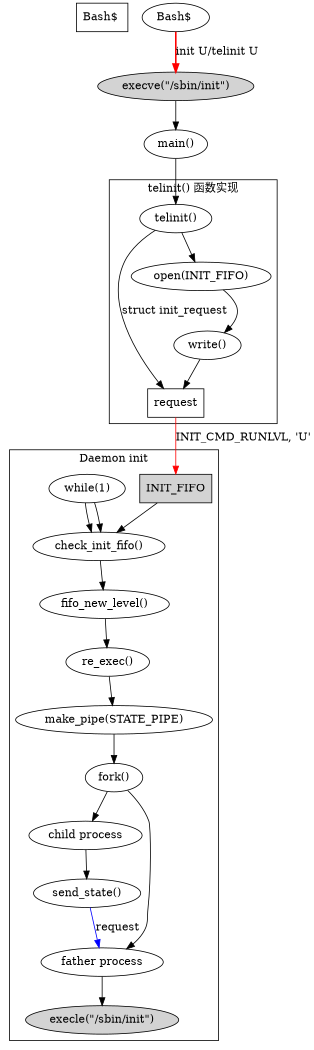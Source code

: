 digraph G
{
	size = "7, 7";
//	label = "方式3 - 在程序中通过 re_exec() 函数启动 init";

	"Bash\$ " [shape=box];
	"execve(\"/sbin/init\")"  [style = filled];
	"Bash$ " -> "execve(\"/sbin/init\")" [style=bold label="init U/telinit U" color="red"];


	"execve(\"/sbin/init\")" -> "main()" -> "telinit()";
	
	subgraph cluster01
	{
		label = "telinit() 函数实现";

		"request" [shape=box];
		"telinit()" -> "request" [label="struct init_request"] ;

		"telinit()" -> "open(INIT_FIFO)" -> "write()" -> "request";
	}

	"INIT_FIFO" [shape=box style="filled"];
	"request" -> "INIT_FIFO" [label="INIT_CMD_RUNLVL, 'U'" color="red"]; 

	subgraph cluster02
	{
		label = "Daemon init";

		"INIT_FIFO" -> "check_init_fifo()";

		"while(1)" -> "check_init_fifo()"; 
		"while(1)" -> "check_init_fifo()" -> "fifo_new_level()" -> "re_exec()"; 
		"re_exec()" -> "make_pipe(STATE_PIPE)" -> "fork()";
		
		"fork()" -> "child process" -> "send_state()" 

		"execle(\"/sbin/init\")"  [style = filled];
		"fork()" -> "father process" -> "execle(\"/sbin/init\")" ;

		"send_state()" -> "father process" [label="request" color="blue"];
	}
}
